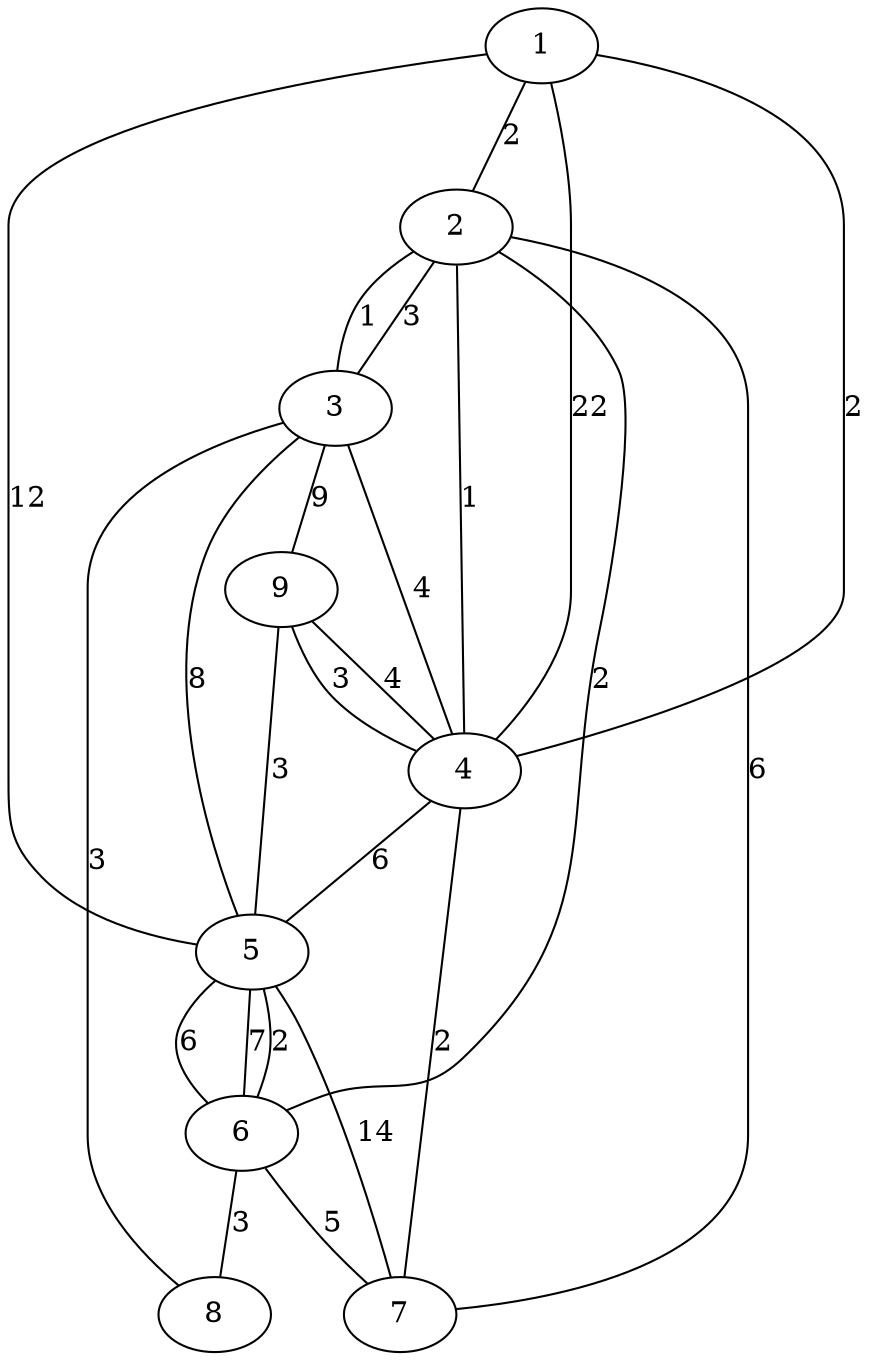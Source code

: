 graph G {
    1 -- 2[len=2,label=2];
	1 -- 4[len=2,label=2];
	2 -- 3[len=3,label=3];
	3 -- 2[len=1,label=1];
	3 -- 4[len=4,label=4];
	4 -- 5[len=6,label=6];
	4 -- 2[len=1,label=1];
	5 -- 1[len=12,label=12];
	2 -- 6[len=2,label=2];
	4 -- 7[len=2,label=2];
	3 -- 5[len=8,label=8];
	3 -- 8[len=3,label=3];
	5 -- 7[len=14,label=14];
	7 -- 2[len=6,label=6];
	6 -- 8[len=3,label=3];
	6 -- 5[len=6,label=6];
	1 -- 4[len=22, label=22];
	5 -- 6[len=7, label=7];
	3 -- 9[len=9, label=9];
	9 -- 4[len=4, label=4];
	5 -- 6[len=2, label=2];
	4 -- 9[len=3,label=3];
	6 -- 7[len=5, label=5];
	5 -- 9[len=3, label=3];
}